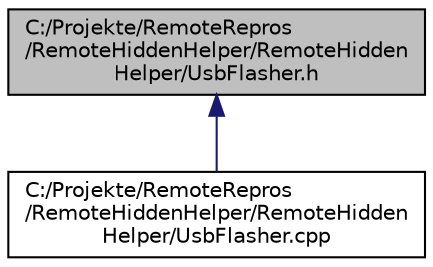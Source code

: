 digraph "C:/Projekte/RemoteRepros/RemoteHiddenHelper/RemoteHiddenHelper/UsbFlasher.h"
{
  edge [fontname="Helvetica",fontsize="10",labelfontname="Helvetica",labelfontsize="10"];
  node [fontname="Helvetica",fontsize="10",shape=record];
  Node4 [label="C:/Projekte/RemoteRepros\l/RemoteHiddenHelper/RemoteHidden\lHelper/UsbFlasher.h",height=0.2,width=0.4,color="black", fillcolor="grey75", style="filled", fontcolor="black"];
  Node4 -> Node5 [dir="back",color="midnightblue",fontsize="10",style="solid",fontname="Helvetica"];
  Node5 [label="C:/Projekte/RemoteRepros\l/RemoteHiddenHelper/RemoteHidden\lHelper/UsbFlasher.cpp",height=0.2,width=0.4,color="black", fillcolor="white", style="filled",URL="$_usb_flasher_8cpp.html"];
}
